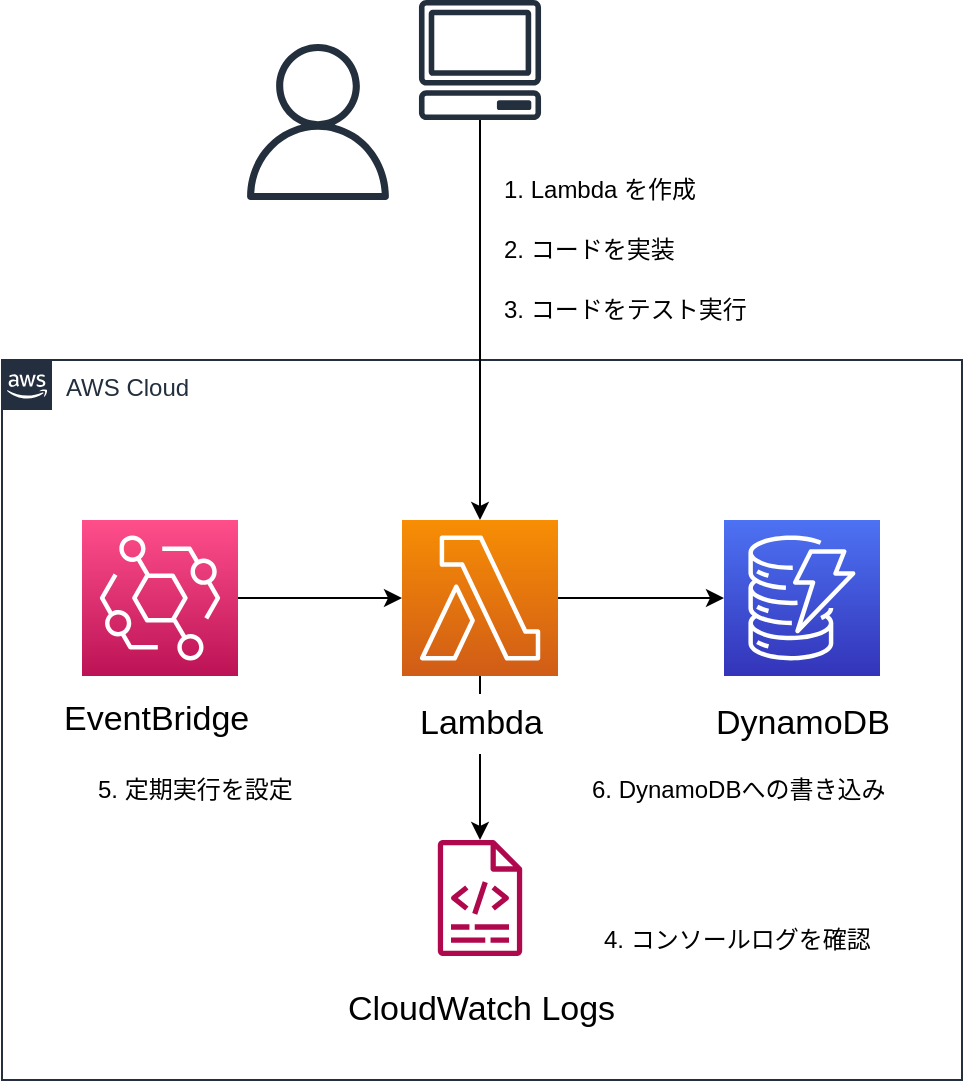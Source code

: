 <mxfile>
    <diagram id="7Vh8DG2CrIzh8V33hmgk" name="ページ1">
        <mxGraphModel dx="1770" dy="719" grid="1" gridSize="10" guides="1" tooltips="1" connect="1" arrows="1" fold="1" page="1" pageScale="1" pageWidth="827" pageHeight="1169" math="0" shadow="0">
            <root>
                <mxCell id="0"/>
                <mxCell id="1" parent="0"/>
                <mxCell id="3" value="AWS Cloud" style="points=[[0,0],[0.25,0],[0.5,0],[0.75,0],[1,0],[1,0.25],[1,0.5],[1,0.75],[1,1],[0.75,1],[0.5,1],[0.25,1],[0,1],[0,0.75],[0,0.5],[0,0.25]];outlineConnect=0;gradientColor=none;html=1;whiteSpace=wrap;fontSize=12;fontStyle=0;container=1;pointerEvents=0;collapsible=0;recursiveResize=0;shape=mxgraph.aws4.group;grIcon=mxgraph.aws4.group_aws_cloud_alt;strokeColor=#232F3E;fillColor=none;verticalAlign=top;align=left;spacingLeft=30;fontColor=#232F3E;dashed=0;" parent="1" vertex="1">
                    <mxGeometry x="121" y="280" width="480" height="360" as="geometry"/>
                </mxCell>
                <mxCell id="13" style="edgeStyle=none;html=1;exitX=1;exitY=0.5;exitDx=0;exitDy=0;exitPerimeter=0;entryX=0;entryY=0.5;entryDx=0;entryDy=0;entryPerimeter=0;" edge="1" parent="3" source="7" target="5">
                    <mxGeometry relative="1" as="geometry"/>
                </mxCell>
                <mxCell id="14" style="edgeStyle=none;html=1;exitX=0.5;exitY=1;exitDx=0;exitDy=0;exitPerimeter=0;startArrow=none;" edge="1" parent="3" source="21" target="8">
                    <mxGeometry relative="1" as="geometry"/>
                </mxCell>
                <mxCell id="7" value="" style="sketch=0;points=[[0,0,0],[0.25,0,0],[0.5,0,0],[0.75,0,0],[1,0,0],[0,1,0],[0.25,1,0],[0.5,1,0],[0.75,1,0],[1,1,0],[0,0.25,0],[0,0.5,0],[0,0.75,0],[1,0.25,0],[1,0.5,0],[1,0.75,0]];outlineConnect=0;fontColor=#232F3E;gradientColor=#F78E04;gradientDirection=north;fillColor=#D05C17;strokeColor=#ffffff;dashed=0;verticalLabelPosition=bottom;verticalAlign=top;align=center;html=1;fontSize=12;fontStyle=0;aspect=fixed;shape=mxgraph.aws4.resourceIcon;resIcon=mxgraph.aws4.lambda;" parent="3" vertex="1">
                    <mxGeometry x="200" y="80" width="78" height="78" as="geometry"/>
                </mxCell>
                <mxCell id="12" style="edgeStyle=none;html=1;exitX=1;exitY=0.5;exitDx=0;exitDy=0;exitPerimeter=0;" edge="1" parent="3" source="6" target="7">
                    <mxGeometry relative="1" as="geometry"/>
                </mxCell>
                <mxCell id="6" value="" style="sketch=0;points=[[0,0,0],[0.25,0,0],[0.5,0,0],[0.75,0,0],[1,0,0],[0,1,0],[0.25,1,0],[0.5,1,0],[0.75,1,0],[1,1,0],[0,0.25,0],[0,0.5,0],[0,0.75,0],[1,0.25,0],[1,0.5,0],[1,0.75,0]];outlineConnect=0;fontColor=#232F3E;gradientColor=#FF4F8B;gradientDirection=north;fillColor=#BC1356;strokeColor=#ffffff;dashed=0;verticalLabelPosition=bottom;verticalAlign=top;align=center;html=1;fontSize=12;fontStyle=0;aspect=fixed;shape=mxgraph.aws4.resourceIcon;resIcon=mxgraph.aws4.eventbridge;" parent="3" vertex="1">
                    <mxGeometry x="40" y="80" width="78" height="78" as="geometry"/>
                </mxCell>
                <mxCell id="5" value="" style="sketch=0;points=[[0,0,0],[0.25,0,0],[0.5,0,0],[0.75,0,0],[1,0,0],[0,1,0],[0.25,1,0],[0.5,1,0],[0.75,1,0],[1,1,0],[0,0.25,0],[0,0.5,0],[0,0.75,0],[1,0.25,0],[1,0.5,0],[1,0.75,0]];outlineConnect=0;fontColor=#232F3E;gradientColor=#4D72F3;gradientDirection=north;fillColor=#3334B9;strokeColor=#ffffff;dashed=0;verticalLabelPosition=bottom;verticalAlign=top;align=center;html=1;fontSize=12;fontStyle=0;aspect=fixed;shape=mxgraph.aws4.resourceIcon;resIcon=mxgraph.aws4.dynamodb;" parent="3" vertex="1">
                    <mxGeometry x="361" y="80" width="78" height="78" as="geometry"/>
                </mxCell>
                <mxCell id="8" value="" style="sketch=0;outlineConnect=0;fontColor=#232F3E;gradientColor=none;fillColor=#B0084D;strokeColor=none;dashed=0;verticalLabelPosition=bottom;verticalAlign=top;align=center;html=1;fontSize=12;fontStyle=0;aspect=fixed;pointerEvents=1;shape=mxgraph.aws4.logs;" parent="3" vertex="1">
                    <mxGeometry x="200" y="240" width="78" height="58" as="geometry"/>
                </mxCell>
                <mxCell id="20" value="EventBridge" style="text;strokeColor=none;align=left;fillColor=none;html=1;verticalAlign=middle;whiteSpace=wrap;rounded=0;fontSize=17;" vertex="1" parent="3">
                    <mxGeometry x="29" y="165" width="100" height="30" as="geometry"/>
                </mxCell>
                <mxCell id="21" value="Lambda" style="text;strokeColor=none;align=left;fillColor=default;html=1;verticalAlign=middle;whiteSpace=wrap;rounded=0;fontSize=17;" vertex="1" parent="3">
                    <mxGeometry x="207" y="167" width="64" height="30" as="geometry"/>
                </mxCell>
                <mxCell id="22" value="" style="edgeStyle=none;html=1;exitX=0.5;exitY=1;exitDx=0;exitDy=0;exitPerimeter=0;endArrow=none;" edge="1" parent="3" source="7" target="21">
                    <mxGeometry relative="1" as="geometry">
                        <mxPoint x="359" y="438" as="sourcePoint"/>
                        <mxPoint x="359" y="520.103" as="targetPoint"/>
                    </mxGeometry>
                </mxCell>
                <mxCell id="23" value="DynamoDB" style="text;strokeColor=none;align=left;fillColor=none;html=1;verticalAlign=middle;whiteSpace=wrap;rounded=0;fontSize=17;" vertex="1" parent="3">
                    <mxGeometry x="355" y="167" width="90" height="30" as="geometry"/>
                </mxCell>
                <mxCell id="24" value="CloudWatch Logs" style="text;strokeColor=none;align=left;fillColor=none;html=1;verticalAlign=middle;whiteSpace=wrap;rounded=0;fontSize=17;" vertex="1" parent="3">
                    <mxGeometry x="171" y="310" width="136" height="30" as="geometry"/>
                </mxCell>
                <mxCell id="25" value="4. コンソールログを確認" style="text;strokeColor=none;align=left;fillColor=none;html=1;verticalAlign=middle;whiteSpace=wrap;rounded=0;" vertex="1" parent="3">
                    <mxGeometry x="299" y="275" width="140" height="30" as="geometry"/>
                </mxCell>
                <mxCell id="26" value="5. 定期実行を設定" style="text;strokeColor=none;align=left;fillColor=none;html=1;verticalAlign=middle;whiteSpace=wrap;rounded=0;" vertex="1" parent="3">
                    <mxGeometry x="46" y="200" width="114" height="30" as="geometry"/>
                </mxCell>
                <mxCell id="27" value="6. DynamoDBへの書き込み" style="text;strokeColor=none;align=left;fillColor=none;html=1;verticalAlign=middle;whiteSpace=wrap;rounded=0;" vertex="1" parent="3">
                    <mxGeometry x="293" y="200" width="157" height="30" as="geometry"/>
                </mxCell>
                <mxCell id="15" style="edgeStyle=none;html=1;" edge="1" parent="1" source="4" target="7">
                    <mxGeometry relative="1" as="geometry"/>
                </mxCell>
                <mxCell id="4" value="" style="sketch=0;outlineConnect=0;fontColor=#232F3E;gradientColor=none;fillColor=#232F3D;strokeColor=none;dashed=0;verticalLabelPosition=bottom;verticalAlign=top;align=center;html=1;fontSize=12;fontStyle=0;aspect=fixed;pointerEvents=1;shape=mxgraph.aws4.client;" parent="1" vertex="1">
                    <mxGeometry x="329.21" y="100" width="61.58" height="60" as="geometry"/>
                </mxCell>
                <mxCell id="10" value="" style="sketch=0;outlineConnect=0;fontColor=#232F3E;gradientColor=none;fillColor=#232F3D;strokeColor=none;dashed=0;verticalLabelPosition=bottom;verticalAlign=top;align=center;html=1;fontSize=12;fontStyle=0;aspect=fixed;pointerEvents=1;shape=mxgraph.aws4.user;" parent="1" vertex="1">
                    <mxGeometry x="240" y="122" width="78" height="78" as="geometry"/>
                </mxCell>
                <mxCell id="17" value="1. Lambda を作成" style="text;strokeColor=none;align=left;fillColor=none;html=1;verticalAlign=middle;whiteSpace=wrap;rounded=0;" vertex="1" parent="1">
                    <mxGeometry x="370" y="180" width="110" height="30" as="geometry"/>
                </mxCell>
                <mxCell id="18" value="2. コードを実装" style="text;strokeColor=none;align=left;fillColor=none;html=1;verticalAlign=middle;whiteSpace=wrap;rounded=0;" vertex="1" parent="1">
                    <mxGeometry x="370" y="210" width="110" height="30" as="geometry"/>
                </mxCell>
                <mxCell id="19" value="3. コードをテスト実行" style="text;strokeColor=none;align=left;fillColor=none;html=1;verticalAlign=middle;whiteSpace=wrap;rounded=0;" vertex="1" parent="1">
                    <mxGeometry x="370" y="240" width="140" height="30" as="geometry"/>
                </mxCell>
            </root>
        </mxGraphModel>
    </diagram>
</mxfile>